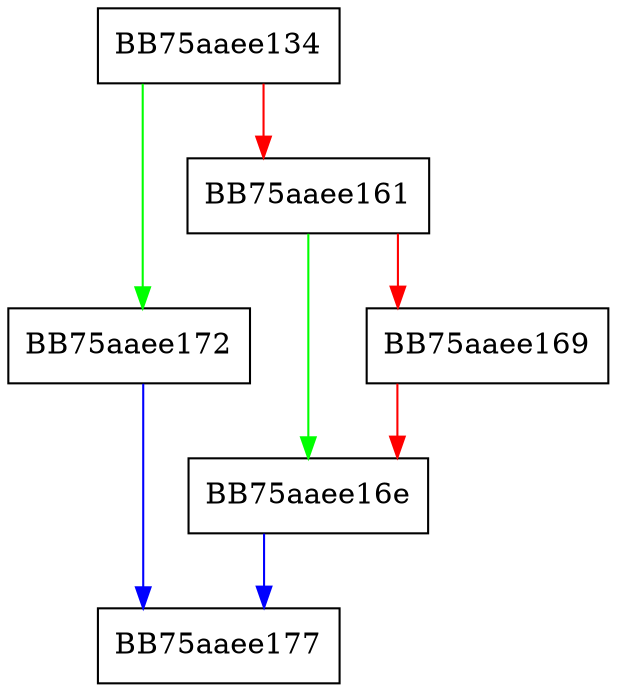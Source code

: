 digraph GetOpenOptions {
  node [shape="box"];
  graph [splines=ortho];
  BB75aaee134 -> BB75aaee172 [color="green"];
  BB75aaee134 -> BB75aaee161 [color="red"];
  BB75aaee161 -> BB75aaee16e [color="green"];
  BB75aaee161 -> BB75aaee169 [color="red"];
  BB75aaee169 -> BB75aaee16e [color="red"];
  BB75aaee16e -> BB75aaee177 [color="blue"];
  BB75aaee172 -> BB75aaee177 [color="blue"];
}